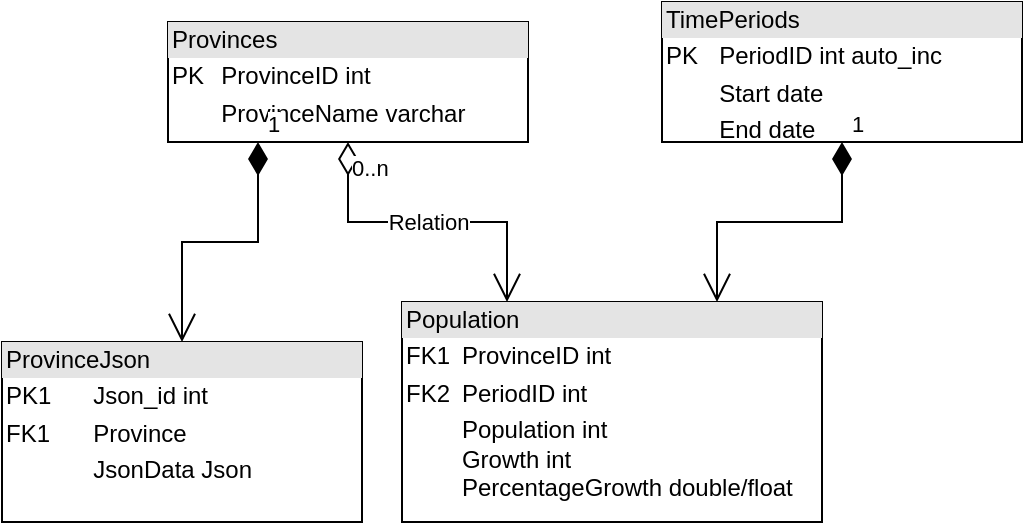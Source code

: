<mxfile version="17.4.6" type="device"><diagram name="Page-1" id="efa7a0a1-bf9b-a30e-e6df-94a7791c09e9"><mxGraphModel dx="1420" dy="802" grid="1" gridSize="10" guides="1" tooltips="1" connect="1" arrows="1" fold="1" page="1" pageScale="1" pageWidth="826" pageHeight="1169" background="none" math="0" shadow="0"><root><mxCell id="0"/><mxCell id="1" parent="0"/><mxCell id="QrTg2y3ZaIfqylpqyXQs-137" value="&lt;div style=&quot;box-sizing: border-box ; width: 100% ; background: #e4e4e4 ; padding: 2px&quot;&gt;Provinces&lt;/div&gt;&lt;table style=&quot;width: 100% ; font-size: 1em&quot; cellpadding=&quot;2&quot; cellspacing=&quot;0&quot;&gt;&lt;tbody&gt;&lt;tr&gt;&lt;td&gt;PK&lt;/td&gt;&lt;td&gt;ProvinceID int&lt;/td&gt;&lt;/tr&gt;&lt;tr&gt;&lt;td&gt;&lt;br&gt;&lt;/td&gt;&lt;td&gt;ProvinceName varchar&lt;/td&gt;&lt;/tr&gt;&lt;tr&gt;&lt;td&gt;&lt;/td&gt;&lt;td&gt;&lt;br&gt;&lt;/td&gt;&lt;/tr&gt;&lt;/tbody&gt;&lt;/table&gt;" style="verticalAlign=top;align=left;overflow=fill;html=1;" vertex="1" parent="1"><mxGeometry x="233" y="170" width="180" height="60" as="geometry"/></mxCell><mxCell id="QrTg2y3ZaIfqylpqyXQs-139" value="Relation" style="endArrow=open;html=1;endSize=12;startArrow=diamondThin;startSize=14;startFill=0;edgeStyle=orthogonalEdgeStyle;rounded=0;exitX=0.5;exitY=1;exitDx=0;exitDy=0;entryX=0.25;entryY=0;entryDx=0;entryDy=0;" edge="1" parent="1" source="QrTg2y3ZaIfqylpqyXQs-137" target="QrTg2y3ZaIfqylpqyXQs-143"><mxGeometry relative="1" as="geometry"><mxPoint x="100" y="140" as="sourcePoint"/><mxPoint x="100" y="290" as="targetPoint"/><Array as="points"><mxPoint x="323" y="270"/><mxPoint x="403" y="270"/></Array></mxGeometry></mxCell><mxCell id="QrTg2y3ZaIfqylpqyXQs-140" value="0..n" style="edgeLabel;resizable=0;html=1;align=left;verticalAlign=top;" connectable="0" vertex="1" parent="QrTg2y3ZaIfqylpqyXQs-139"><mxGeometry x="-1" relative="1" as="geometry"/></mxCell><mxCell id="QrTg2y3ZaIfqylpqyXQs-141" value="1" style="edgeLabel;resizable=0;html=1;align=right;verticalAlign=top;" connectable="0" vertex="1" parent="QrTg2y3ZaIfqylpqyXQs-139"><mxGeometry x="1" relative="1" as="geometry"/></mxCell><mxCell id="QrTg2y3ZaIfqylpqyXQs-142" value="&lt;div style=&quot;box-sizing: border-box ; width: 100% ; background: #e4e4e4 ; padding: 2px&quot;&gt;TimePeriods&lt;/div&gt;&lt;table style=&quot;width: 100% ; font-size: 1em&quot; cellpadding=&quot;2&quot; cellspacing=&quot;0&quot;&gt;&lt;tbody&gt;&lt;tr&gt;&lt;td&gt;PK&lt;/td&gt;&lt;td&gt;PeriodID int auto_inc&lt;/td&gt;&lt;/tr&gt;&lt;tr&gt;&lt;td&gt;&lt;br&gt;&lt;/td&gt;&lt;td&gt;Start date&lt;/td&gt;&lt;/tr&gt;&lt;tr&gt;&lt;td&gt;&lt;/td&gt;&lt;td&gt;End date&lt;/td&gt;&lt;/tr&gt;&lt;/tbody&gt;&lt;/table&gt;" style="verticalAlign=top;align=left;overflow=fill;html=1;" vertex="1" parent="1"><mxGeometry x="480" y="160" width="180" height="70" as="geometry"/></mxCell><mxCell id="QrTg2y3ZaIfqylpqyXQs-143" value="&lt;div style=&quot;box-sizing: border-box ; width: 100% ; background: #e4e4e4 ; padding: 2px&quot;&gt;Population&lt;/div&gt;&lt;table style=&quot;width: 100% ; font-size: 1em&quot; cellpadding=&quot;2&quot; cellspacing=&quot;0&quot;&gt;&lt;tbody&gt;&lt;tr&gt;&lt;td&gt;FK1&lt;/td&gt;&lt;td&gt;ProvinceID int&lt;/td&gt;&lt;/tr&gt;&lt;tr&gt;&lt;td&gt;FK2&lt;/td&gt;&lt;td&gt;PeriodID int&lt;/td&gt;&lt;/tr&gt;&lt;tr&gt;&lt;td&gt;&lt;/td&gt;&lt;td&gt;Population int&lt;br&gt;Growth int&lt;br&gt;PercentageGrowth double/float&lt;/td&gt;&lt;/tr&gt;&lt;/tbody&gt;&lt;/table&gt;" style="verticalAlign=top;align=left;overflow=fill;html=1;" vertex="1" parent="1"><mxGeometry x="350" y="310" width="210" height="110" as="geometry"/></mxCell><mxCell id="QrTg2y3ZaIfqylpqyXQs-144" value="1" style="endArrow=open;html=1;endSize=12;startArrow=diamondThin;startSize=14;startFill=1;edgeStyle=orthogonalEdgeStyle;align=left;verticalAlign=bottom;rounded=0;exitX=0.5;exitY=1;exitDx=0;exitDy=0;entryX=0.75;entryY=0;entryDx=0;entryDy=0;" edge="1" parent="1" source="QrTg2y3ZaIfqylpqyXQs-142" target="QrTg2y3ZaIfqylpqyXQs-143"><mxGeometry x="-1" y="3" relative="1" as="geometry"><mxPoint x="220" y="290" as="sourcePoint"/><mxPoint x="380" y="290" as="targetPoint"/></mxGeometry></mxCell><mxCell id="QrTg2y3ZaIfqylpqyXQs-145" value="&lt;div style=&quot;box-sizing: border-box ; width: 100% ; background: #e4e4e4 ; padding: 2px&quot;&gt;ProvinceJson&lt;/div&gt;&lt;table style=&quot;width: 100% ; font-size: 1em&quot; cellpadding=&quot;2&quot; cellspacing=&quot;0&quot;&gt;&lt;tbody&gt;&lt;tr&gt;&lt;td&gt;PK1&lt;/td&gt;&lt;td&gt;Json_id int&lt;/td&gt;&lt;/tr&gt;&lt;tr&gt;&lt;td&gt;FK1&lt;/td&gt;&lt;td&gt;Province&lt;/td&gt;&lt;/tr&gt;&lt;tr&gt;&lt;td&gt;&lt;/td&gt;&lt;td&gt;JsonData Json&lt;/td&gt;&lt;/tr&gt;&lt;/tbody&gt;&lt;/table&gt;" style="verticalAlign=top;align=left;overflow=fill;html=1;" vertex="1" parent="1"><mxGeometry x="150" y="330" width="180" height="90" as="geometry"/></mxCell><mxCell id="QrTg2y3ZaIfqylpqyXQs-146" value="1" style="endArrow=open;html=1;endSize=12;startArrow=diamondThin;startSize=14;startFill=1;edgeStyle=orthogonalEdgeStyle;align=left;verticalAlign=bottom;rounded=0;exitX=0.25;exitY=1;exitDx=0;exitDy=0;entryX=0.5;entryY=0;entryDx=0;entryDy=0;" edge="1" parent="1" source="QrTg2y3ZaIfqylpqyXQs-137" target="QrTg2y3ZaIfqylpqyXQs-145"><mxGeometry x="-1" y="3" relative="1" as="geometry"><mxPoint x="110" y="350" as="sourcePoint"/><mxPoint x="270" y="350" as="targetPoint"/></mxGeometry></mxCell></root></mxGraphModel></diagram></mxfile>